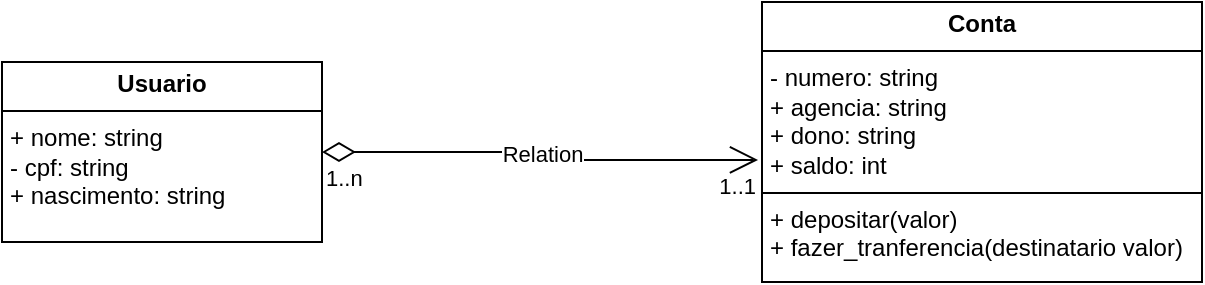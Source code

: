 <mxfile version="24.8.4">
  <diagram id="C5RBs43oDa-KdzZeNtuy" name="Page-1">
    <mxGraphModel dx="880" dy="434" grid="1" gridSize="10" guides="1" tooltips="1" connect="1" arrows="1" fold="1" page="1" pageScale="1" pageWidth="827" pageHeight="1169" math="0" shadow="0">
      <root>
        <mxCell id="WIyWlLk6GJQsqaUBKTNV-0" />
        <mxCell id="WIyWlLk6GJQsqaUBKTNV-1" parent="WIyWlLk6GJQsqaUBKTNV-0" />
        <mxCell id="_q7APWKs20mjRmZt9q1y-0" value="&lt;p style=&quot;margin:0px;margin-top:4px;text-align:center;&quot;&gt;&lt;b&gt;Usuario&lt;/b&gt;&lt;/p&gt;&lt;hr size=&quot;1&quot; style=&quot;border-style:solid;&quot;&gt;&lt;p style=&quot;margin:0px;margin-left:4px;&quot;&gt;+ nome: string&lt;/p&gt;&lt;p style=&quot;margin:0px;margin-left:4px;&quot;&gt;- cpf: string&lt;/p&gt;&lt;p style=&quot;margin:0px;margin-left:4px;&quot;&gt;+ nascimento: string&lt;/p&gt;&lt;p style=&quot;margin:0px;margin-left:4px;&quot;&gt;&lt;br&gt;&lt;/p&gt;" style="verticalAlign=top;align=left;overflow=fill;html=1;whiteSpace=wrap;" vertex="1" parent="WIyWlLk6GJQsqaUBKTNV-1">
          <mxGeometry x="140" y="260" width="160" height="90" as="geometry" />
        </mxCell>
        <mxCell id="_q7APWKs20mjRmZt9q1y-1" value="&lt;p style=&quot;margin:0px;margin-top:4px;text-align:center;&quot;&gt;&lt;b&gt;Conta&lt;/b&gt;&lt;/p&gt;&lt;hr size=&quot;1&quot; style=&quot;border-style:solid;&quot;&gt;&lt;p style=&quot;margin:0px;margin-left:4px;&quot;&gt;- numero: string&lt;/p&gt;&lt;p style=&quot;margin:0px;margin-left:4px;&quot;&gt;+ agencia: string&lt;/p&gt;&lt;p style=&quot;margin:0px;margin-left:4px;&quot;&gt;+ dono: string&lt;/p&gt;&lt;p style=&quot;margin:0px;margin-left:4px;&quot;&gt;+ saldo: int&lt;/p&gt;&lt;hr size=&quot;1&quot; style=&quot;border-style:solid;&quot;&gt;&lt;p style=&quot;margin:0px;margin-left:4px;&quot;&gt;+ depositar(valor)&lt;/p&gt;&lt;p style=&quot;margin:0px;margin-left:4px;&quot;&gt;+ fazer_tranferencia(destinatario valor)&lt;/p&gt;" style="verticalAlign=top;align=left;overflow=fill;html=1;whiteSpace=wrap;" vertex="1" parent="WIyWlLk6GJQsqaUBKTNV-1">
          <mxGeometry x="520" y="230" width="220" height="140" as="geometry" />
        </mxCell>
        <mxCell id="_q7APWKs20mjRmZt9q1y-2" value="Relation" style="endArrow=open;html=1;endSize=12;startArrow=diamondThin;startSize=14;startFill=0;edgeStyle=orthogonalEdgeStyle;rounded=0;exitX=1;exitY=0.5;exitDx=0;exitDy=0;entryX=-0.009;entryY=0.564;entryDx=0;entryDy=0;entryPerimeter=0;" edge="1" parent="WIyWlLk6GJQsqaUBKTNV-1" source="_q7APWKs20mjRmZt9q1y-0" target="_q7APWKs20mjRmZt9q1y-1">
          <mxGeometry relative="1" as="geometry">
            <mxPoint x="330" y="310" as="sourcePoint" />
            <mxPoint x="490" y="310" as="targetPoint" />
          </mxGeometry>
        </mxCell>
        <mxCell id="_q7APWKs20mjRmZt9q1y-3" value="1..n" style="edgeLabel;resizable=0;html=1;align=left;verticalAlign=top;" connectable="0" vertex="1" parent="_q7APWKs20mjRmZt9q1y-2">
          <mxGeometry x="-1" relative="1" as="geometry" />
        </mxCell>
        <mxCell id="_q7APWKs20mjRmZt9q1y-4" value="1..1" style="edgeLabel;resizable=0;html=1;align=right;verticalAlign=top;" connectable="0" vertex="1" parent="_q7APWKs20mjRmZt9q1y-2">
          <mxGeometry x="1" relative="1" as="geometry" />
        </mxCell>
      </root>
    </mxGraphModel>
  </diagram>
</mxfile>
